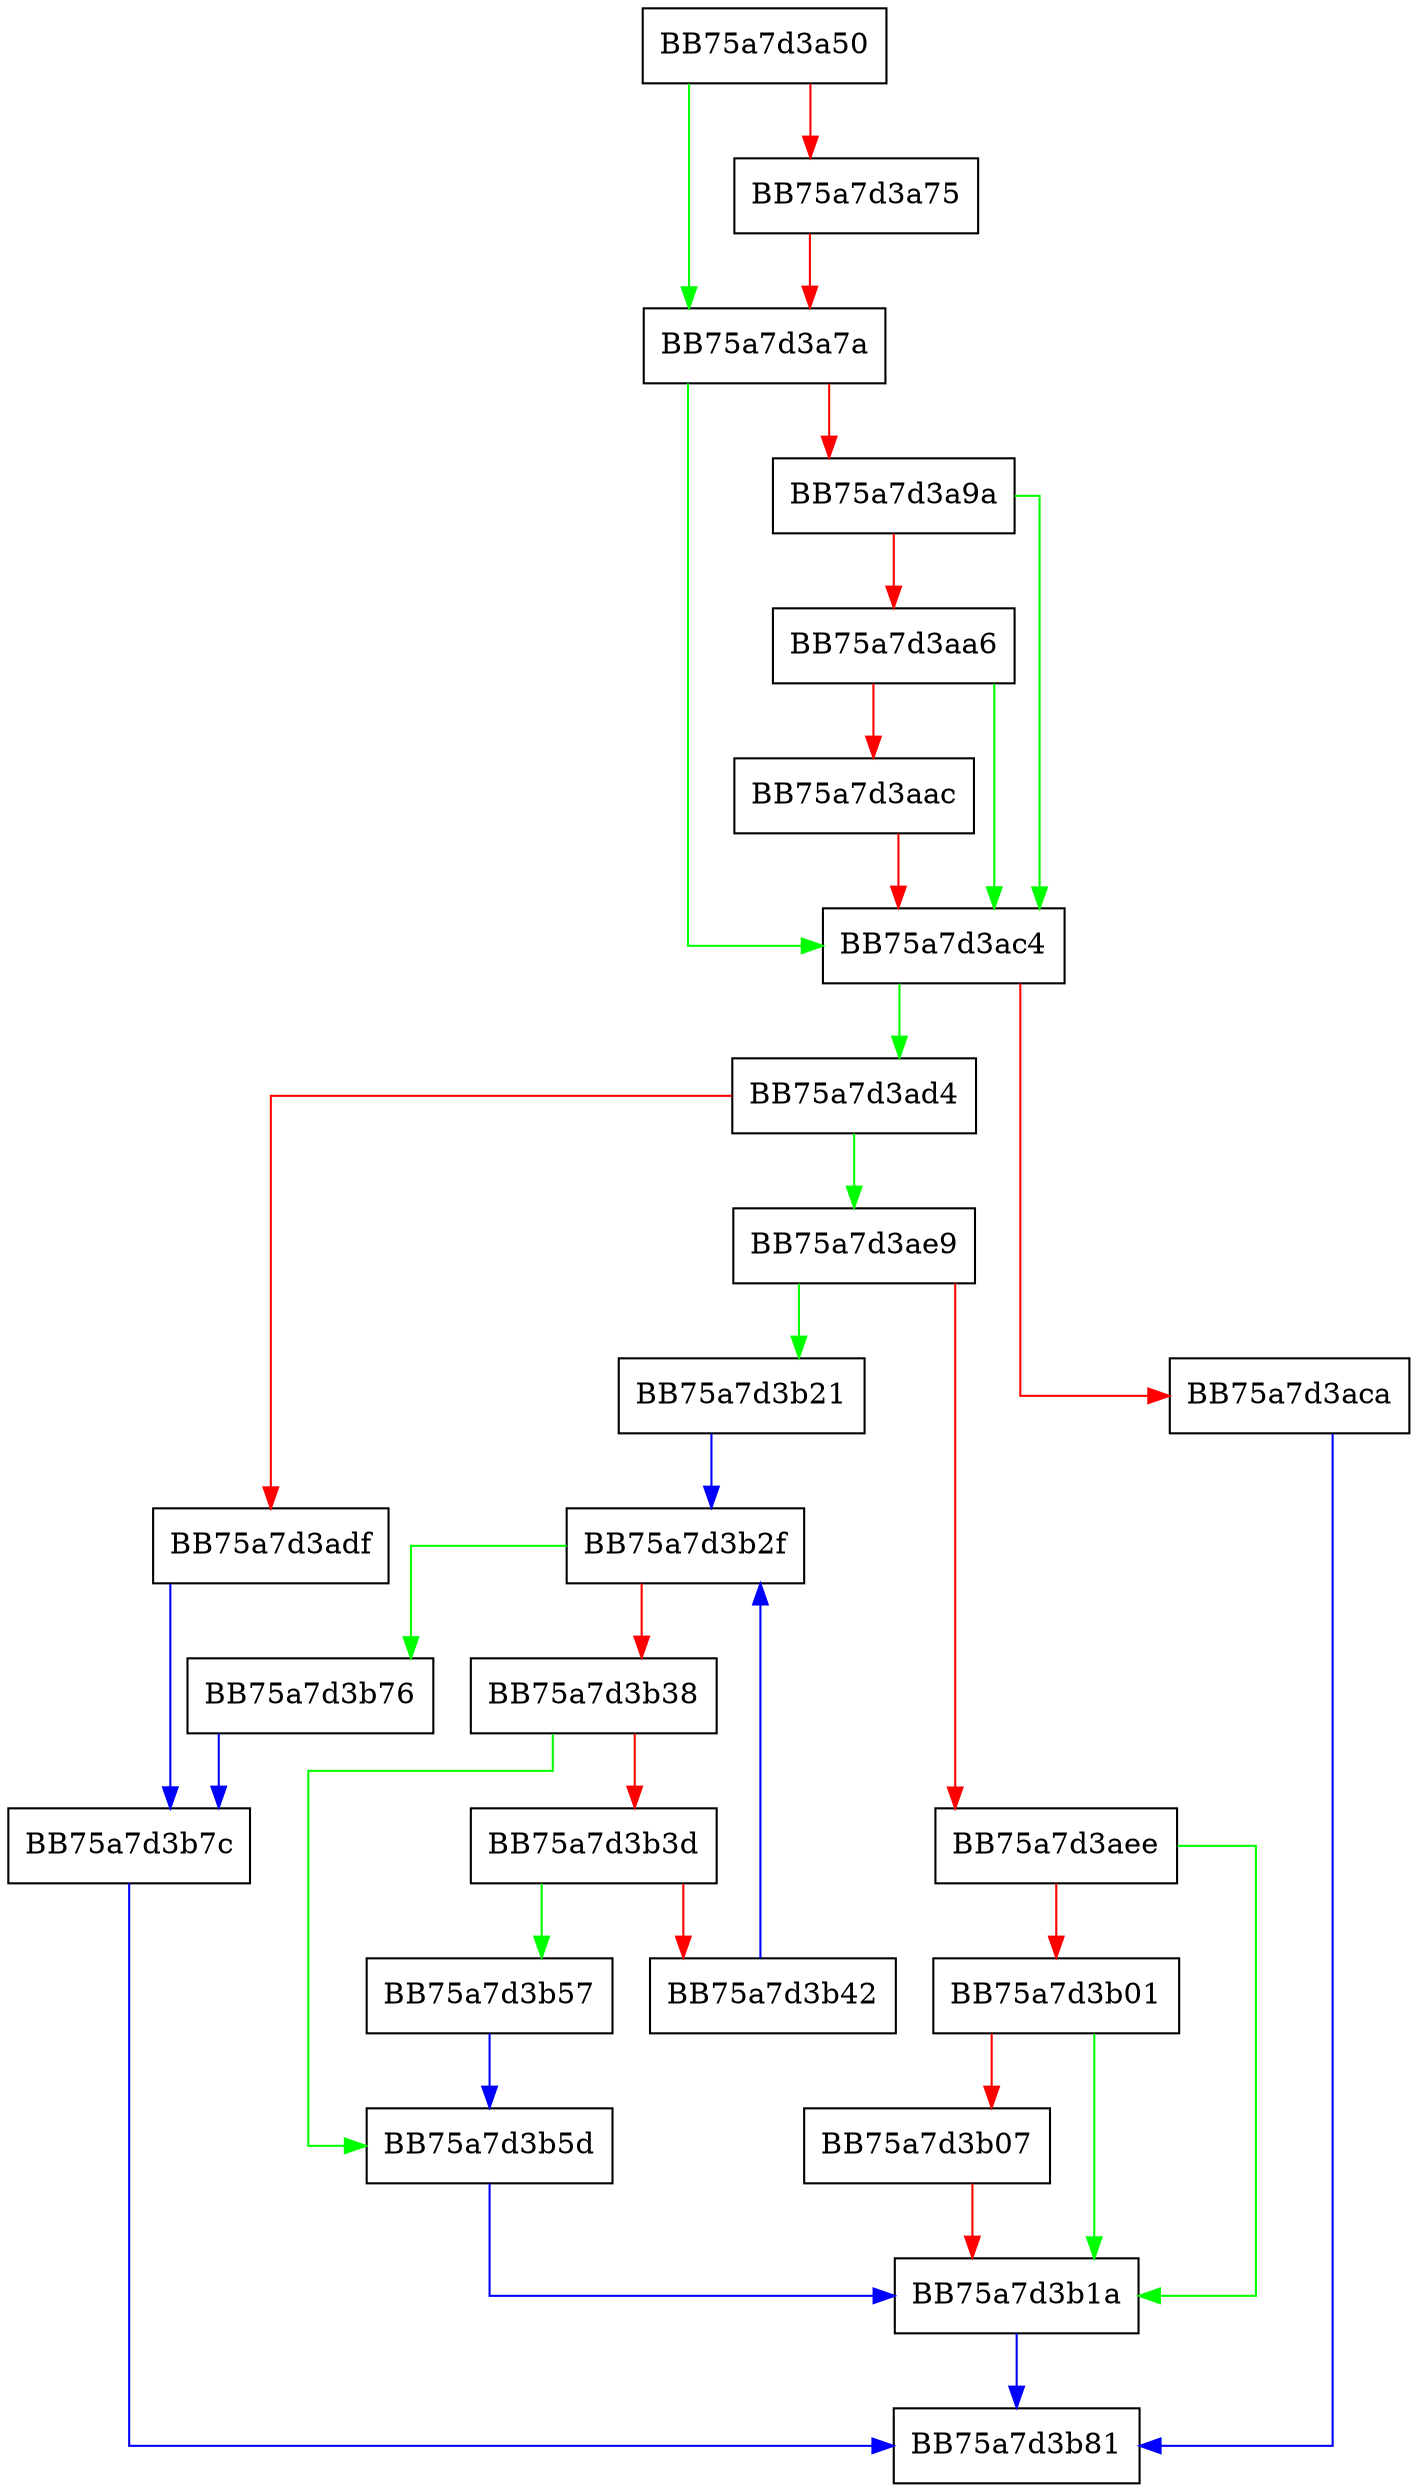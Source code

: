 digraph FgGetDefualtFolders {
  node [shape="box"];
  graph [splines=ortho];
  BB75a7d3a50 -> BB75a7d3a7a [color="green"];
  BB75a7d3a50 -> BB75a7d3a75 [color="red"];
  BB75a7d3a75 -> BB75a7d3a7a [color="red"];
  BB75a7d3a7a -> BB75a7d3ac4 [color="green"];
  BB75a7d3a7a -> BB75a7d3a9a [color="red"];
  BB75a7d3a9a -> BB75a7d3ac4 [color="green"];
  BB75a7d3a9a -> BB75a7d3aa6 [color="red"];
  BB75a7d3aa6 -> BB75a7d3ac4 [color="green"];
  BB75a7d3aa6 -> BB75a7d3aac [color="red"];
  BB75a7d3aac -> BB75a7d3ac4 [color="red"];
  BB75a7d3ac4 -> BB75a7d3ad4 [color="green"];
  BB75a7d3ac4 -> BB75a7d3aca [color="red"];
  BB75a7d3aca -> BB75a7d3b81 [color="blue"];
  BB75a7d3ad4 -> BB75a7d3ae9 [color="green"];
  BB75a7d3ad4 -> BB75a7d3adf [color="red"];
  BB75a7d3adf -> BB75a7d3b7c [color="blue"];
  BB75a7d3ae9 -> BB75a7d3b21 [color="green"];
  BB75a7d3ae9 -> BB75a7d3aee [color="red"];
  BB75a7d3aee -> BB75a7d3b1a [color="green"];
  BB75a7d3aee -> BB75a7d3b01 [color="red"];
  BB75a7d3b01 -> BB75a7d3b1a [color="green"];
  BB75a7d3b01 -> BB75a7d3b07 [color="red"];
  BB75a7d3b07 -> BB75a7d3b1a [color="red"];
  BB75a7d3b1a -> BB75a7d3b81 [color="blue"];
  BB75a7d3b21 -> BB75a7d3b2f [color="blue"];
  BB75a7d3b2f -> BB75a7d3b76 [color="green"];
  BB75a7d3b2f -> BB75a7d3b38 [color="red"];
  BB75a7d3b38 -> BB75a7d3b5d [color="green"];
  BB75a7d3b38 -> BB75a7d3b3d [color="red"];
  BB75a7d3b3d -> BB75a7d3b57 [color="green"];
  BB75a7d3b3d -> BB75a7d3b42 [color="red"];
  BB75a7d3b42 -> BB75a7d3b2f [color="blue"];
  BB75a7d3b57 -> BB75a7d3b5d [color="blue"];
  BB75a7d3b5d -> BB75a7d3b1a [color="blue"];
  BB75a7d3b76 -> BB75a7d3b7c [color="blue"];
  BB75a7d3b7c -> BB75a7d3b81 [color="blue"];
}